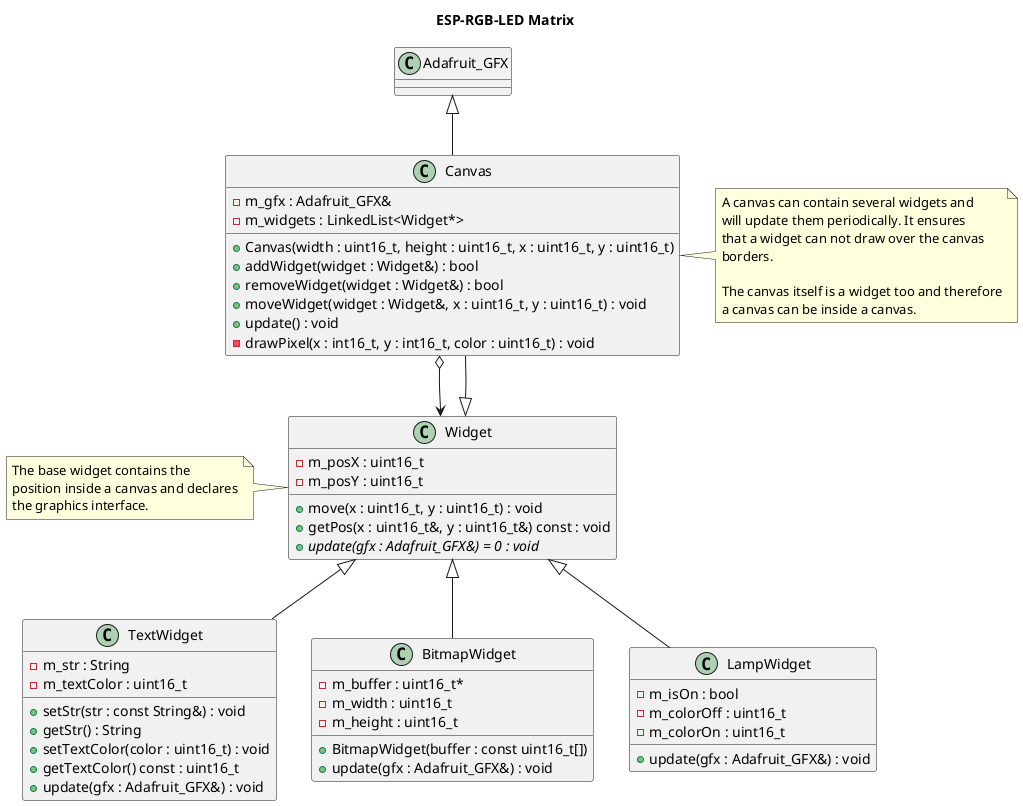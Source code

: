 @startuml

title ESP-RGB-LED Matrix

class Adafruit_GFX

class Canvas {
    - m_gfx : Adafruit_GFX&
    - m_widgets : LinkedList<Widget*>
    + Canvas(width : uint16_t, height : uint16_t, x : uint16_t, y : uint16_t)
    + addWidget(widget : Widget&) : bool
    + removeWidget(widget : Widget&) : bool
    + moveWidget(widget : Widget&, x : uint16_t, y : uint16_t) : void
    + update() : void
    - drawPixel(x : int16_t, y : int16_t, color : uint16_t) : void
}

Adafruit_GFX <|-- Canvas
Widget <|-- Canvas
Canvas o--> Widget

note right of Canvas
    A canvas can contain several widgets and
    will update them periodically. It ensures
    that a widget can not draw over the canvas
    borders.

    The canvas itself is a widget too and therefore
    a canvas can be inside a canvas.
end note

class Widget {
    - m_posX : uint16_t
    - m_posY : uint16_t
    + move(x : uint16_t, y : uint16_t) : void
    + getPos(x : uint16_t&, y : uint16_t&) const : void
    + {abstract} update(gfx : Adafruit_GFX&) = 0 : void
}

note left of Widget
    The base widget contains the
    position inside a canvas and declares
    the graphics interface.
end note

class TextWidget {
    - m_str : String
    - m_textColor : uint16_t
    + setStr(str : const String&) : void
    + getStr() : String
    + setTextColor(color : uint16_t) : void
    + getTextColor() const : uint16_t
    + update(gfx : Adafruit_GFX&) : void
}

Widget <|-- TextWidget

class BitmapWidget {
    - m_buffer : uint16_t*
    - m_width : uint16_t
    - m_height : uint16_t
    + BitmapWidget(buffer : const uint16_t[])
    + update(gfx : Adafruit_GFX&) : void
}

Widget <|-- BitmapWidget

class LampWidget {
    - m_isOn : bool
    - m_colorOff : uint16_t
    - m_colorOn : uint16_t
    + update(gfx : Adafruit_GFX&) : void
}

Widget <|-- LampWidget

@enduml